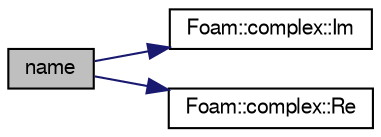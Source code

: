 digraph "name"
{
  bgcolor="transparent";
  edge [fontname="FreeSans",fontsize="10",labelfontname="FreeSans",labelfontsize="10"];
  node [fontname="FreeSans",fontsize="10",shape=record];
  rankdir="LR";
  Node113467 [label="name",height=0.2,width=0.4,color="black", fillcolor="grey75", style="filled", fontcolor="black"];
  Node113467 -> Node113468 [color="midnightblue",fontsize="10",style="solid",fontname="FreeSans"];
  Node113468 [label="Foam::complex::Im",height=0.2,width=0.4,color="black",URL="$a27630.html#a41ccd7645a943edb68b001ee26d8ce73"];
  Node113467 -> Node113469 [color="midnightblue",fontsize="10",style="solid",fontname="FreeSans"];
  Node113469 [label="Foam::complex::Re",height=0.2,width=0.4,color="black",URL="$a27630.html#aab5af05dbb8b5c13097facc30d277045"];
}
